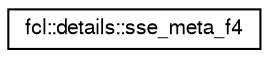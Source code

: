 digraph "Graphical Class Hierarchy"
{
  edge [fontname="FreeSans",fontsize="10",labelfontname="FreeSans",labelfontsize="10"];
  node [fontname="FreeSans",fontsize="10",shape=record];
  rankdir="LR";
  Node1 [label="fcl::details::sse_meta_f4",height=0.2,width=0.4,color="black", fillcolor="white", style="filled",URL="$a00206.html"];
}
